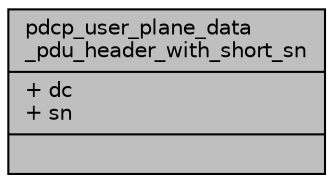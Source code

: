 digraph "pdcp_user_plane_data_pdu_header_with_short_sn"
{
 // LATEX_PDF_SIZE
  edge [fontname="Helvetica",fontsize="10",labelfontname="Helvetica",labelfontsize="10"];
  node [fontname="Helvetica",fontsize="10",shape=record];
  Node1 [label="{pdcp_user_plane_data\l_pdu_header_with_short_sn\n|+ dc\l+ sn\l|}",height=0.2,width=0.4,color="black", fillcolor="grey75", style="filled", fontcolor="black",tooltip=" "];
}

